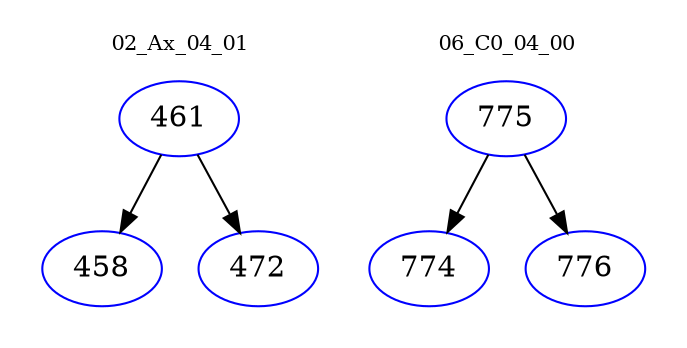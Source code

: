 digraph{
subgraph cluster_0 {
color = white
label = "02_Ax_04_01";
fontsize=10;
T0_461 [label="461", color="blue"]
T0_461 -> T0_458 [color="black"]
T0_458 [label="458", color="blue"]
T0_461 -> T0_472 [color="black"]
T0_472 [label="472", color="blue"]
}
subgraph cluster_1 {
color = white
label = "06_C0_04_00";
fontsize=10;
T1_775 [label="775", color="blue"]
T1_775 -> T1_774 [color="black"]
T1_774 [label="774", color="blue"]
T1_775 -> T1_776 [color="black"]
T1_776 [label="776", color="blue"]
}
}
